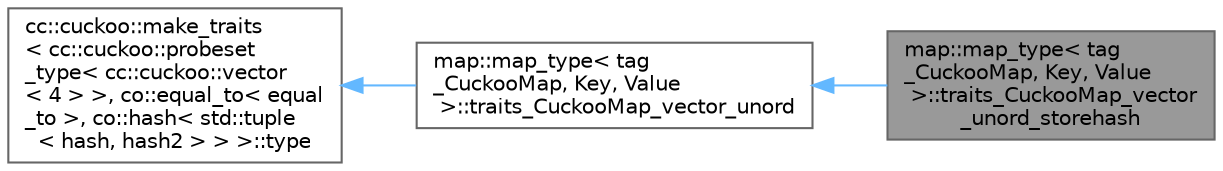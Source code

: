 digraph "map::map_type&lt; tag_CuckooMap, Key, Value &gt;::traits_CuckooMap_vector_unord_storehash"
{
 // LATEX_PDF_SIZE
  bgcolor="transparent";
  edge [fontname=Helvetica,fontsize=10,labelfontname=Helvetica,labelfontsize=10];
  node [fontname=Helvetica,fontsize=10,shape=box,height=0.2,width=0.4];
  rankdir="LR";
  Node1 [id="Node000001",label="map::map_type\< tag\l_CuckooMap, Key, Value\l \>::traits_CuckooMap_vector\l_unord_storehash",height=0.2,width=0.4,color="gray40", fillcolor="grey60", style="filled", fontcolor="black",tooltip=" "];
  Node2 -> Node1 [id="edge1_Node000001_Node000002",dir="back",color="steelblue1",style="solid",tooltip=" "];
  Node2 [id="Node000002",label="map::map_type\< tag\l_CuckooMap, Key, Value\l \>::traits_CuckooMap_vector_unord",height=0.2,width=0.4,color="gray40", fillcolor="white", style="filled",URL="$structmap_1_1map__type_3_01tag___cuckoo_map_00_01_key_00_01_value_01_4_1_1traits___cuckoo_map__vector__unord.html",tooltip=" "];
  Node3 -> Node2 [id="edge2_Node000002_Node000003",dir="back",color="steelblue1",style="solid",tooltip=" "];
  Node3 [id="Node000003",label="cc::cuckoo::make_traits\l\< cc::cuckoo::probeset\l_type\< cc::cuckoo::vector\l\< 4 \> \>, co::equal_to\< equal\l_to \>, co::hash\< std::tuple\l\< hash, hash2 \> \> \>::type",height=0.2,width=0.4,color="gray40", fillcolor="white", style="filled",tooltip=" "];
}
